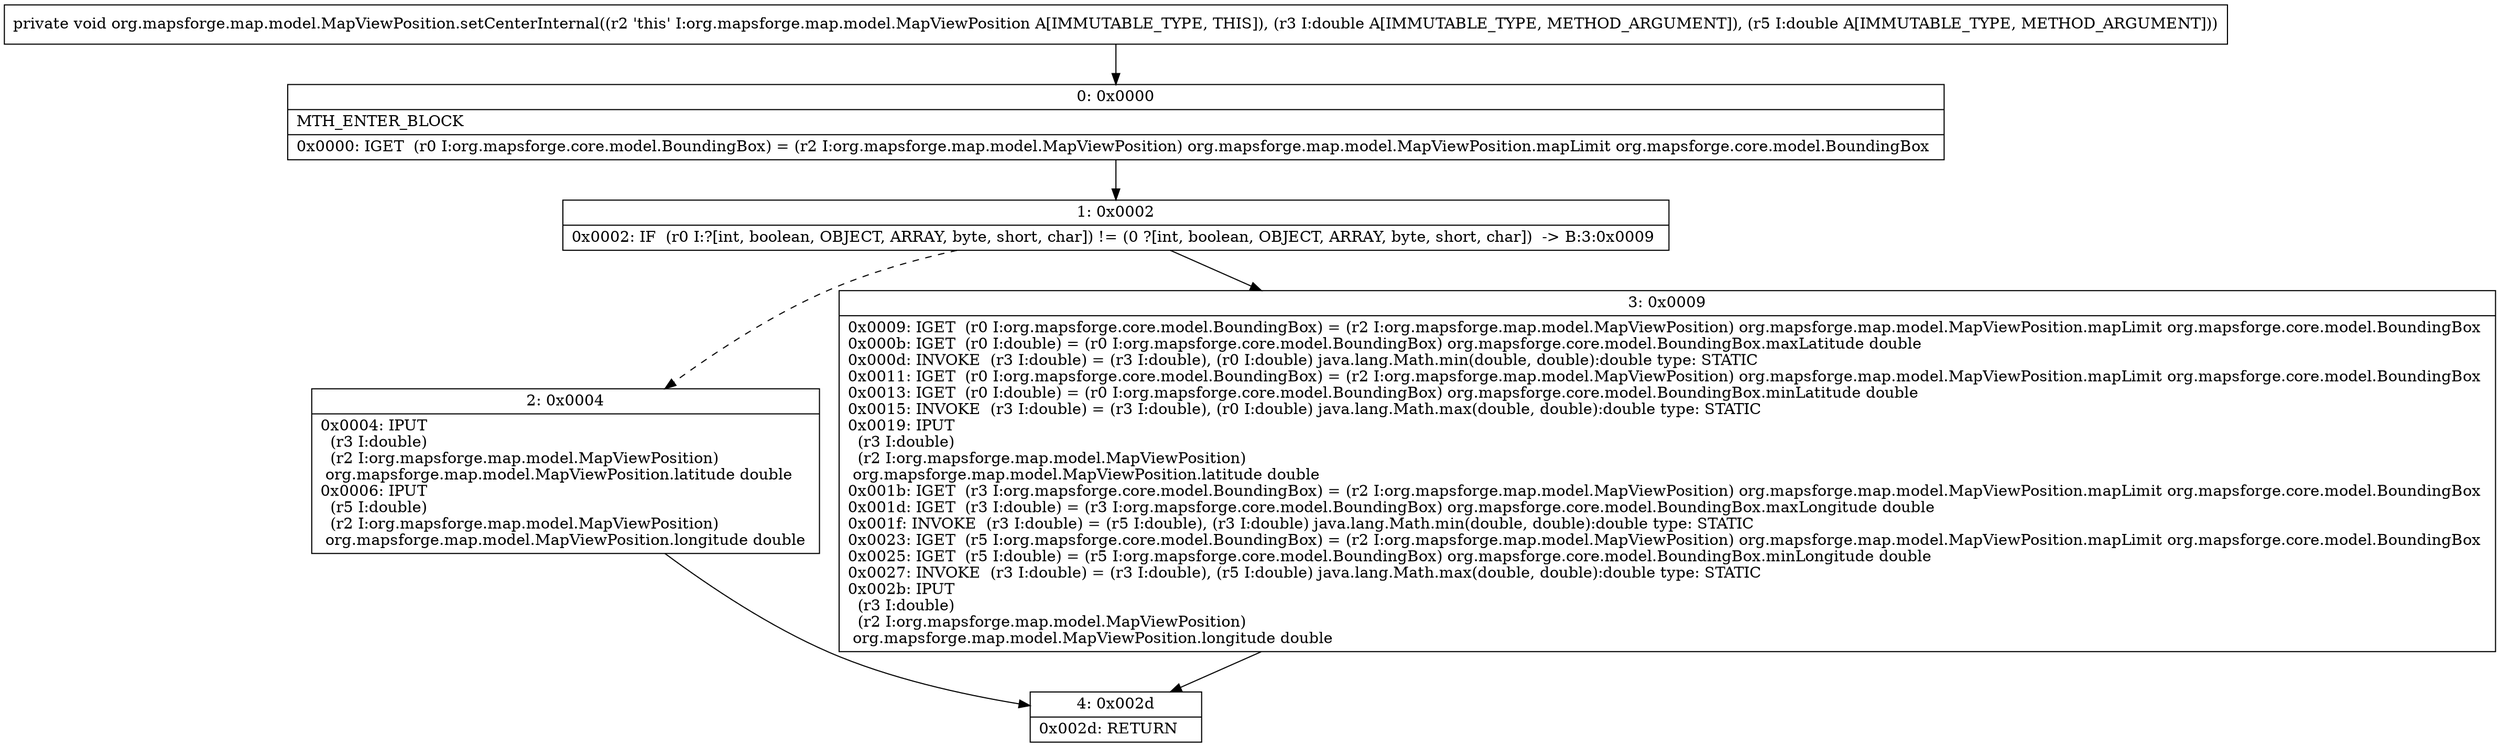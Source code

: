 digraph "CFG fororg.mapsforge.map.model.MapViewPosition.setCenterInternal(DD)V" {
Node_0 [shape=record,label="{0\:\ 0x0000|MTH_ENTER_BLOCK\l|0x0000: IGET  (r0 I:org.mapsforge.core.model.BoundingBox) = (r2 I:org.mapsforge.map.model.MapViewPosition) org.mapsforge.map.model.MapViewPosition.mapLimit org.mapsforge.core.model.BoundingBox \l}"];
Node_1 [shape=record,label="{1\:\ 0x0002|0x0002: IF  (r0 I:?[int, boolean, OBJECT, ARRAY, byte, short, char]) != (0 ?[int, boolean, OBJECT, ARRAY, byte, short, char])  \-\> B:3:0x0009 \l}"];
Node_2 [shape=record,label="{2\:\ 0x0004|0x0004: IPUT  \l  (r3 I:double)\l  (r2 I:org.mapsforge.map.model.MapViewPosition)\l org.mapsforge.map.model.MapViewPosition.latitude double \l0x0006: IPUT  \l  (r5 I:double)\l  (r2 I:org.mapsforge.map.model.MapViewPosition)\l org.mapsforge.map.model.MapViewPosition.longitude double \l}"];
Node_3 [shape=record,label="{3\:\ 0x0009|0x0009: IGET  (r0 I:org.mapsforge.core.model.BoundingBox) = (r2 I:org.mapsforge.map.model.MapViewPosition) org.mapsforge.map.model.MapViewPosition.mapLimit org.mapsforge.core.model.BoundingBox \l0x000b: IGET  (r0 I:double) = (r0 I:org.mapsforge.core.model.BoundingBox) org.mapsforge.core.model.BoundingBox.maxLatitude double \l0x000d: INVOKE  (r3 I:double) = (r3 I:double), (r0 I:double) java.lang.Math.min(double, double):double type: STATIC \l0x0011: IGET  (r0 I:org.mapsforge.core.model.BoundingBox) = (r2 I:org.mapsforge.map.model.MapViewPosition) org.mapsforge.map.model.MapViewPosition.mapLimit org.mapsforge.core.model.BoundingBox \l0x0013: IGET  (r0 I:double) = (r0 I:org.mapsforge.core.model.BoundingBox) org.mapsforge.core.model.BoundingBox.minLatitude double \l0x0015: INVOKE  (r3 I:double) = (r3 I:double), (r0 I:double) java.lang.Math.max(double, double):double type: STATIC \l0x0019: IPUT  \l  (r3 I:double)\l  (r2 I:org.mapsforge.map.model.MapViewPosition)\l org.mapsforge.map.model.MapViewPosition.latitude double \l0x001b: IGET  (r3 I:org.mapsforge.core.model.BoundingBox) = (r2 I:org.mapsforge.map.model.MapViewPosition) org.mapsforge.map.model.MapViewPosition.mapLimit org.mapsforge.core.model.BoundingBox \l0x001d: IGET  (r3 I:double) = (r3 I:org.mapsforge.core.model.BoundingBox) org.mapsforge.core.model.BoundingBox.maxLongitude double \l0x001f: INVOKE  (r3 I:double) = (r5 I:double), (r3 I:double) java.lang.Math.min(double, double):double type: STATIC \l0x0023: IGET  (r5 I:org.mapsforge.core.model.BoundingBox) = (r2 I:org.mapsforge.map.model.MapViewPosition) org.mapsforge.map.model.MapViewPosition.mapLimit org.mapsforge.core.model.BoundingBox \l0x0025: IGET  (r5 I:double) = (r5 I:org.mapsforge.core.model.BoundingBox) org.mapsforge.core.model.BoundingBox.minLongitude double \l0x0027: INVOKE  (r3 I:double) = (r3 I:double), (r5 I:double) java.lang.Math.max(double, double):double type: STATIC \l0x002b: IPUT  \l  (r3 I:double)\l  (r2 I:org.mapsforge.map.model.MapViewPosition)\l org.mapsforge.map.model.MapViewPosition.longitude double \l}"];
Node_4 [shape=record,label="{4\:\ 0x002d|0x002d: RETURN   \l}"];
MethodNode[shape=record,label="{private void org.mapsforge.map.model.MapViewPosition.setCenterInternal((r2 'this' I:org.mapsforge.map.model.MapViewPosition A[IMMUTABLE_TYPE, THIS]), (r3 I:double A[IMMUTABLE_TYPE, METHOD_ARGUMENT]), (r5 I:double A[IMMUTABLE_TYPE, METHOD_ARGUMENT])) }"];
MethodNode -> Node_0;
Node_0 -> Node_1;
Node_1 -> Node_2[style=dashed];
Node_1 -> Node_3;
Node_2 -> Node_4;
Node_3 -> Node_4;
}

